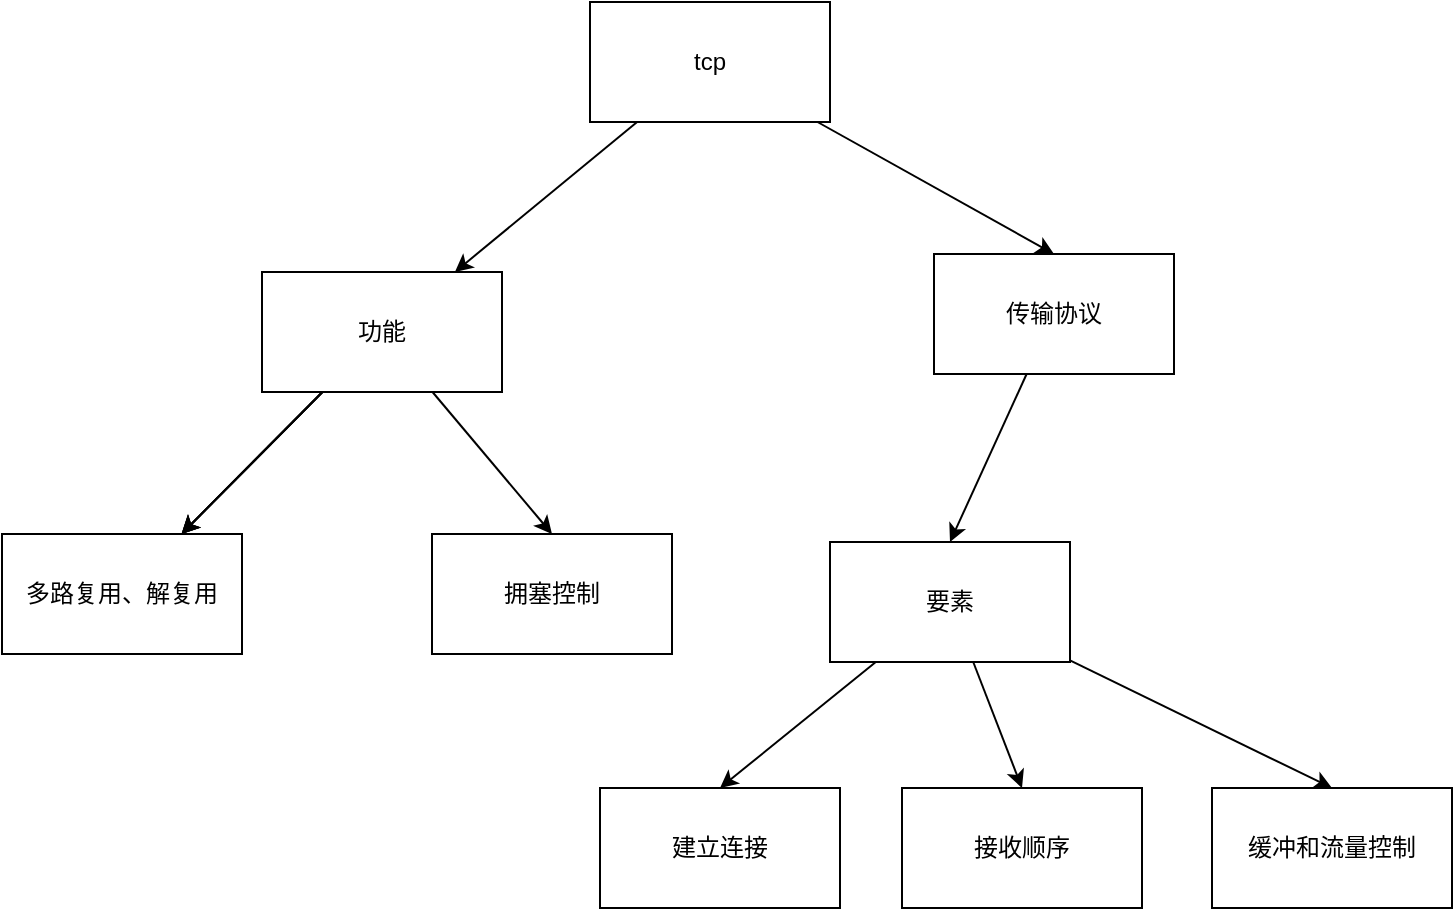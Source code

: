 <mxfile>
    <diagram id="1x2q3jsMuXgpz7Wy58C3" name="Page-1">
        <mxGraphModel dx="468" dy="878" grid="0" gridSize="10" guides="1" tooltips="1" connect="1" arrows="1" fold="1" page="0" pageScale="1" pageWidth="827" pageHeight="1169" background="none" math="0" shadow="0">
            <root>
                <mxCell id="0"/>
                <mxCell id="1" parent="0"/>
                <mxCell id="4" value="" style="edgeStyle=none;html=1;" parent="1" source="2" target="3" edge="1">
                    <mxGeometry relative="1" as="geometry"/>
                </mxCell>
                <mxCell id="11" style="edgeStyle=none;html=1;entryX=0.5;entryY=0;entryDx=0;entryDy=0;" edge="1" parent="1" source="2" target="12">
                    <mxGeometry relative="1" as="geometry">
                        <mxPoint x="696" y="381" as="targetPoint"/>
                    </mxGeometry>
                </mxCell>
                <mxCell id="2" value="tcp" style="rounded=0;whiteSpace=wrap;html=1;" parent="1" vertex="1">
                    <mxGeometry x="516" y="248" width="120" height="60" as="geometry"/>
                </mxCell>
                <mxCell id="6" value="" style="edgeStyle=none;html=1;" parent="1" source="3" target="5" edge="1">
                    <mxGeometry relative="1" as="geometry"/>
                </mxCell>
                <mxCell id="7" value="" style="edgeStyle=none;html=1;" parent="1" source="3" target="5" edge="1">
                    <mxGeometry relative="1" as="geometry"/>
                </mxCell>
                <mxCell id="8" value="" style="edgeStyle=none;html=1;" parent="1" source="3" target="5" edge="1">
                    <mxGeometry relative="1" as="geometry"/>
                </mxCell>
                <mxCell id="9" style="edgeStyle=none;html=1;entryX=0.5;entryY=0;entryDx=0;entryDy=0;" parent="1" source="3" target="10" edge="1">
                    <mxGeometry relative="1" as="geometry">
                        <mxPoint x="460" y="513" as="targetPoint"/>
                    </mxGeometry>
                </mxCell>
                <mxCell id="3" value="功能" style="rounded=0;whiteSpace=wrap;html=1;" parent="1" vertex="1">
                    <mxGeometry x="352" y="383" width="120" height="60" as="geometry"/>
                </mxCell>
                <mxCell id="5" value="多路复用、解复用" style="rounded=0;whiteSpace=wrap;html=1;" parent="1" vertex="1">
                    <mxGeometry x="222" y="514" width="120" height="60" as="geometry"/>
                </mxCell>
                <mxCell id="10" value="拥塞控制" style="rounded=0;whiteSpace=wrap;html=1;" parent="1" vertex="1">
                    <mxGeometry x="437" y="514" width="120" height="60" as="geometry"/>
                </mxCell>
                <mxCell id="13" style="edgeStyle=none;html=1;entryX=0.5;entryY=0;entryDx=0;entryDy=0;" edge="1" parent="1" source="12" target="14">
                    <mxGeometry relative="1" as="geometry">
                        <mxPoint x="690.8" y="483.2" as="targetPoint"/>
                    </mxGeometry>
                </mxCell>
                <mxCell id="12" value="传输协议" style="rounded=0;whiteSpace=wrap;html=1;" vertex="1" parent="1">
                    <mxGeometry x="688" y="374" width="120" height="60" as="geometry"/>
                </mxCell>
                <mxCell id="15" style="edgeStyle=none;html=1;entryX=0.5;entryY=0;entryDx=0;entryDy=0;" edge="1" parent="1" source="14" target="16">
                    <mxGeometry relative="1" as="geometry">
                        <mxPoint x="655.6" y="619.2" as="targetPoint"/>
                    </mxGeometry>
                </mxCell>
                <mxCell id="18" style="edgeStyle=none;html=1;entryX=0.5;entryY=0;entryDx=0;entryDy=0;" edge="1" parent="1" source="14" target="17">
                    <mxGeometry relative="1" as="geometry"/>
                </mxCell>
                <mxCell id="20" style="edgeStyle=none;html=1;entryX=0.5;entryY=0;entryDx=0;entryDy=0;" edge="1" parent="1" source="14" target="19">
                    <mxGeometry relative="1" as="geometry"/>
                </mxCell>
                <mxCell id="14" value="要素" style="rounded=0;whiteSpace=wrap;html=1;" vertex="1" parent="1">
                    <mxGeometry x="636" y="518" width="120" height="60" as="geometry"/>
                </mxCell>
                <mxCell id="16" value="建立连接" style="rounded=0;whiteSpace=wrap;html=1;" vertex="1" parent="1">
                    <mxGeometry x="521" y="641" width="120" height="60" as="geometry"/>
                </mxCell>
                <mxCell id="17" value="接收顺序" style="rounded=0;whiteSpace=wrap;html=1;" vertex="1" parent="1">
                    <mxGeometry x="672" y="641" width="120" height="60" as="geometry"/>
                </mxCell>
                <mxCell id="19" value="缓冲和流量控制" style="rounded=0;whiteSpace=wrap;html=1;" vertex="1" parent="1">
                    <mxGeometry x="827" y="641" width="120" height="60" as="geometry"/>
                </mxCell>
            </root>
        </mxGraphModel>
    </diagram>
</mxfile>
